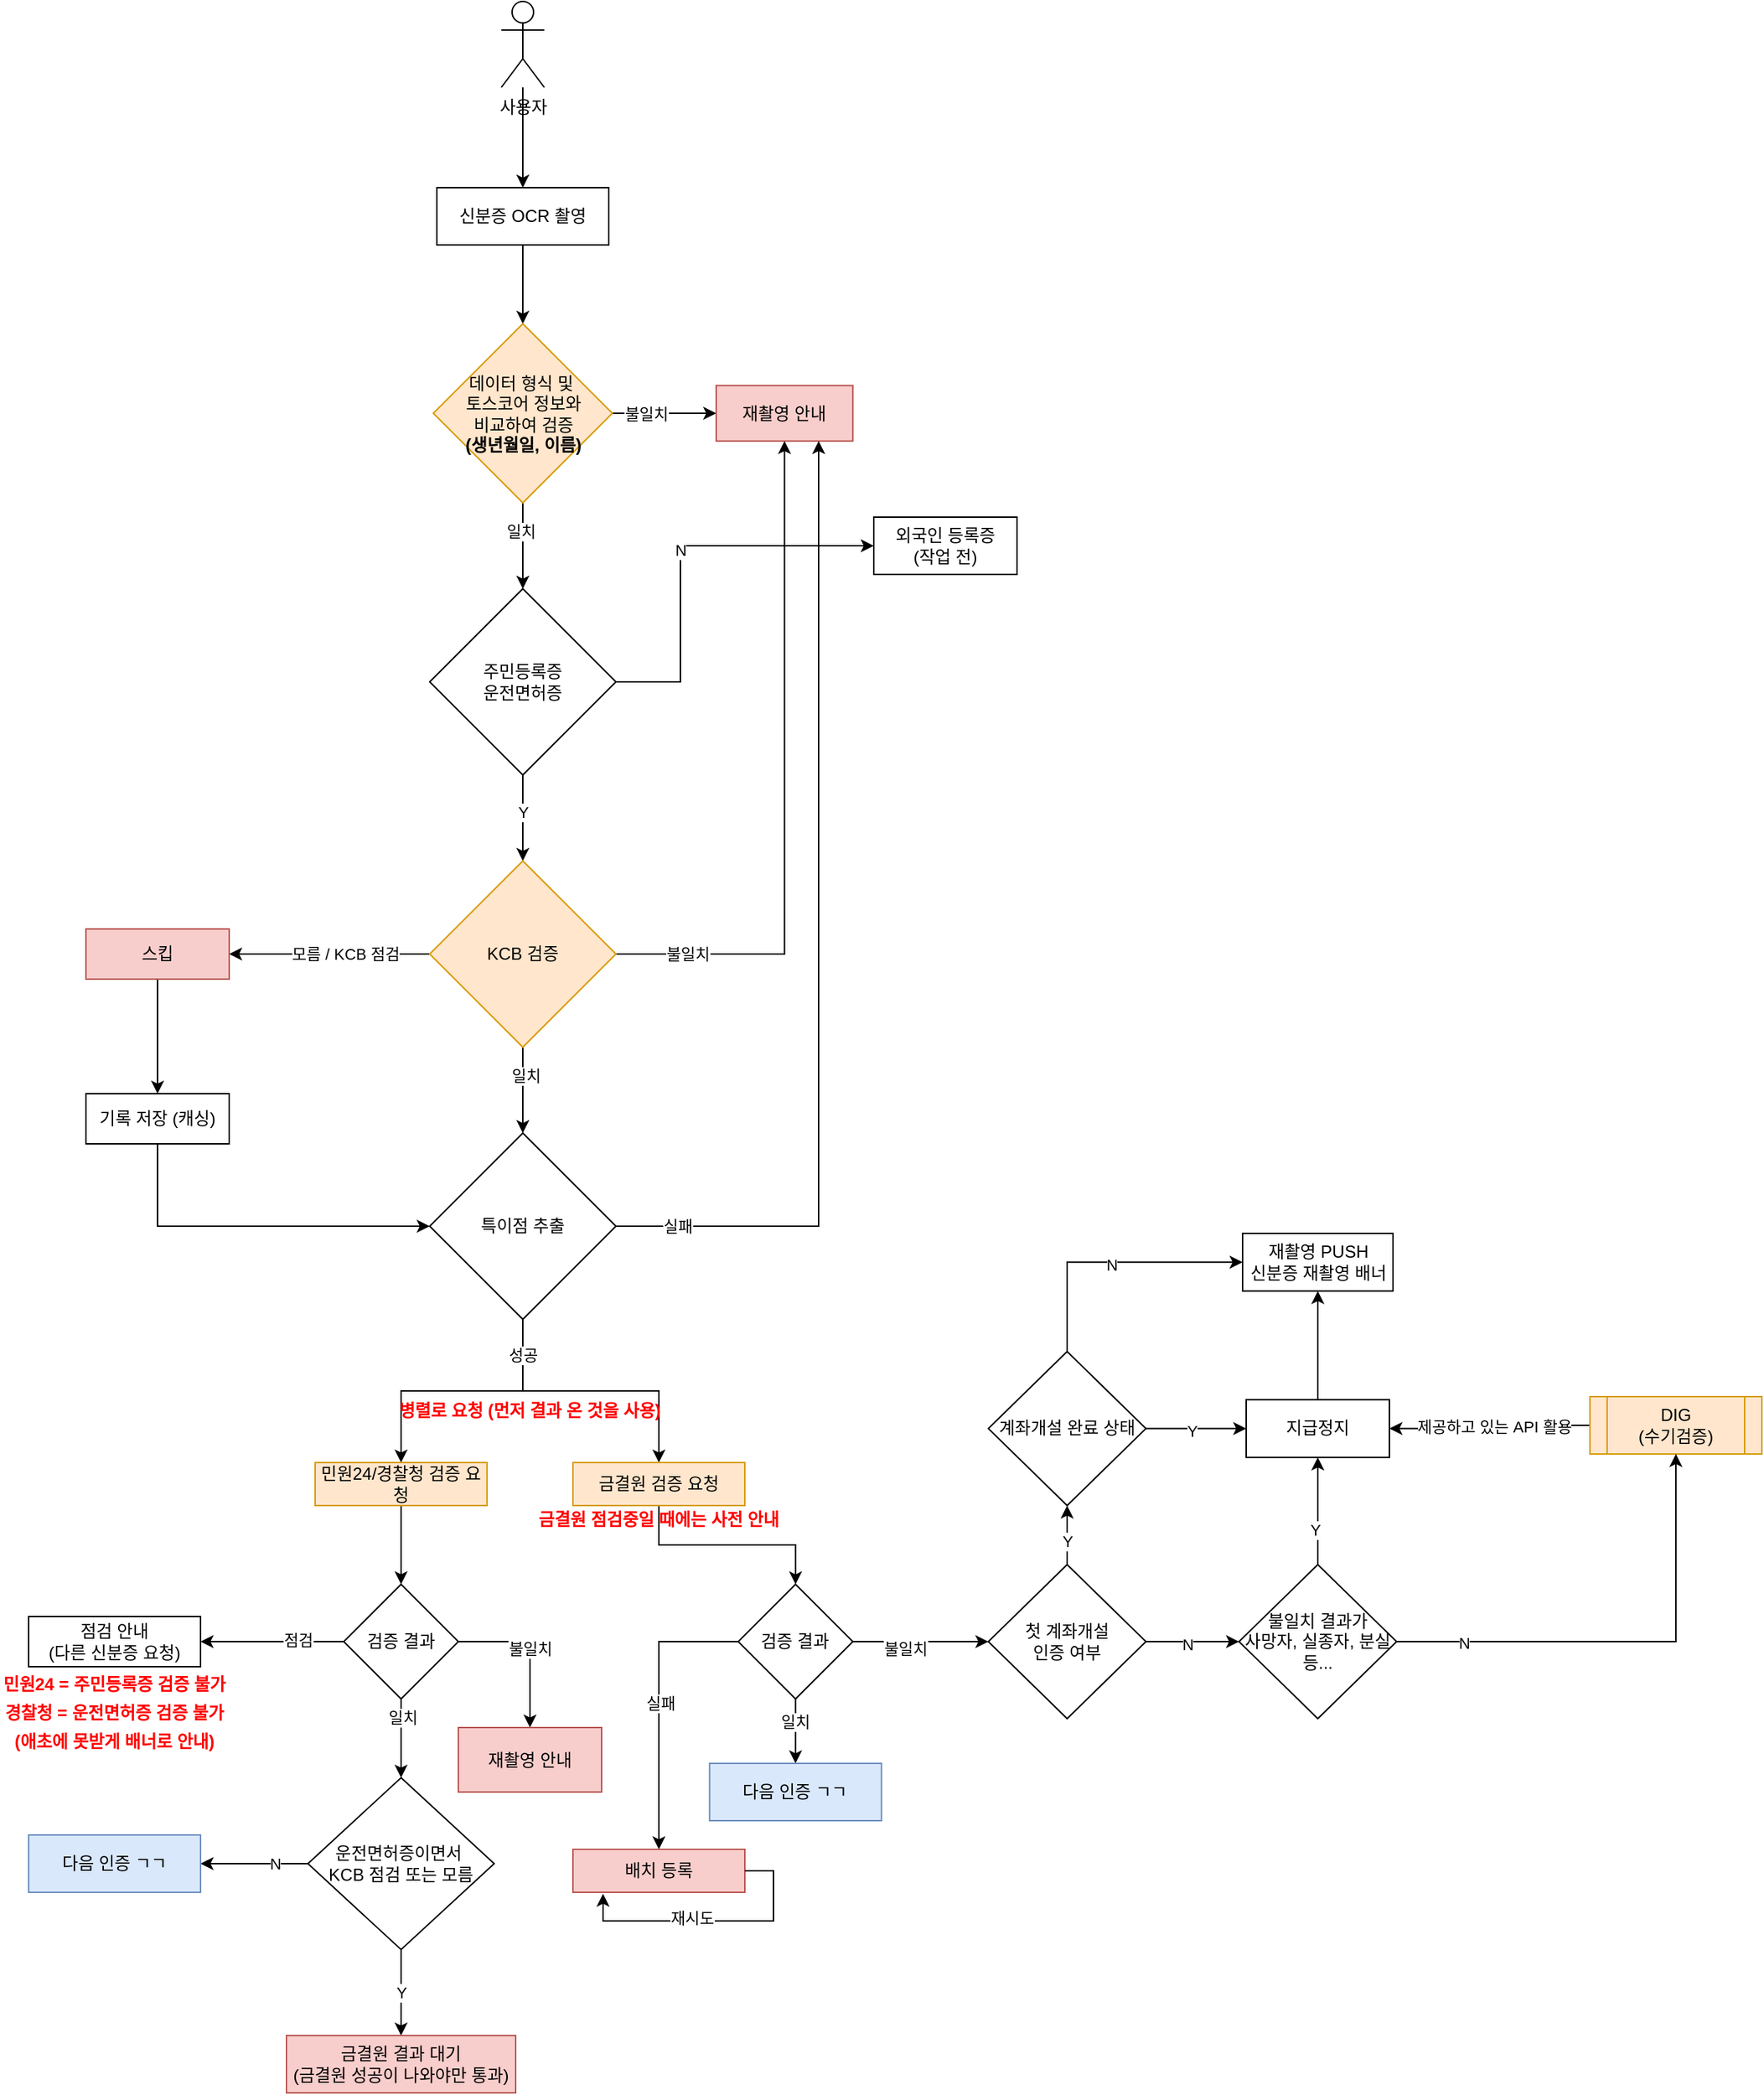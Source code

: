 <mxfile version="14.6.12" type="github">
  <diagram id="C5RBs43oDa-KdzZeNtuy" name="Page-1">
    <mxGraphModel dx="1773" dy="541" grid="1" gridSize="10" guides="1" tooltips="1" connect="1" arrows="1" fold="1" page="1" pageScale="1" pageWidth="827" pageHeight="1169" math="0" shadow="0">
      <root>
        <mxCell id="WIyWlLk6GJQsqaUBKTNV-0" />
        <mxCell id="WIyWlLk6GJQsqaUBKTNV-1" parent="WIyWlLk6GJQsqaUBKTNV-0" />
        <mxCell id="xMfNHaJi8qfaiqYtk1ZG-2" value="" style="edgeStyle=orthogonalEdgeStyle;rounded=0;orthogonalLoop=1;jettySize=auto;html=1;" edge="1" parent="WIyWlLk6GJQsqaUBKTNV-1" source="xMfNHaJi8qfaiqYtk1ZG-0" target="xMfNHaJi8qfaiqYtk1ZG-1">
          <mxGeometry relative="1" as="geometry" />
        </mxCell>
        <mxCell id="xMfNHaJi8qfaiqYtk1ZG-0" value="사용자" style="shape=umlActor;verticalLabelPosition=bottom;verticalAlign=top;html=1;outlineConnect=0;" vertex="1" parent="WIyWlLk6GJQsqaUBKTNV-1">
          <mxGeometry x="220" y="20" width="30" height="60" as="geometry" />
        </mxCell>
        <mxCell id="xMfNHaJi8qfaiqYtk1ZG-4" value="" style="edgeStyle=orthogonalEdgeStyle;rounded=0;orthogonalLoop=1;jettySize=auto;html=1;" edge="1" parent="WIyWlLk6GJQsqaUBKTNV-1" source="xMfNHaJi8qfaiqYtk1ZG-1" target="xMfNHaJi8qfaiqYtk1ZG-3">
          <mxGeometry relative="1" as="geometry" />
        </mxCell>
        <mxCell id="xMfNHaJi8qfaiqYtk1ZG-1" value="신분증 OCR 촬영" style="whiteSpace=wrap;html=1;verticalAlign=middle;" vertex="1" parent="WIyWlLk6GJQsqaUBKTNV-1">
          <mxGeometry x="175" y="150" width="120" height="40" as="geometry" />
        </mxCell>
        <mxCell id="xMfNHaJi8qfaiqYtk1ZG-6" value="" style="edgeStyle=orthogonalEdgeStyle;rounded=0;orthogonalLoop=1;jettySize=auto;html=1;" edge="1" parent="WIyWlLk6GJQsqaUBKTNV-1" source="xMfNHaJi8qfaiqYtk1ZG-3" target="xMfNHaJi8qfaiqYtk1ZG-5">
          <mxGeometry relative="1" as="geometry" />
        </mxCell>
        <mxCell id="xMfNHaJi8qfaiqYtk1ZG-11" value="일치&amp;nbsp;" style="edgeLabel;html=1;align=center;verticalAlign=middle;resizable=0;points=[];" vertex="1" connectable="0" parent="xMfNHaJi8qfaiqYtk1ZG-6">
          <mxGeometry x="0.24" relative="1" as="geometry">
            <mxPoint y="-17" as="offset" />
          </mxGeometry>
        </mxCell>
        <mxCell id="xMfNHaJi8qfaiqYtk1ZG-13" value="" style="edgeStyle=orthogonalEdgeStyle;rounded=0;orthogonalLoop=1;jettySize=auto;html=1;" edge="1" parent="WIyWlLk6GJQsqaUBKTNV-1" source="xMfNHaJi8qfaiqYtk1ZG-3" target="xMfNHaJi8qfaiqYtk1ZG-12">
          <mxGeometry relative="1" as="geometry" />
        </mxCell>
        <mxCell id="xMfNHaJi8qfaiqYtk1ZG-14" value="불일치" style="edgeLabel;html=1;align=center;verticalAlign=middle;resizable=0;points=[];" vertex="1" connectable="0" parent="xMfNHaJi8qfaiqYtk1ZG-13">
          <mxGeometry x="0.248" y="2" relative="1" as="geometry">
            <mxPoint x="-22" y="2" as="offset" />
          </mxGeometry>
        </mxCell>
        <mxCell id="xMfNHaJi8qfaiqYtk1ZG-3" value="데이터 형식 및&amp;nbsp;&lt;br&gt;토스코어 정보와 &lt;br&gt;비교하여 검증&lt;br&gt;&lt;b&gt;(생년월일, 이름)&lt;/b&gt;" style="rhombus;whiteSpace=wrap;html=1;verticalAlign=middle;fillColor=#ffe6cc;strokeColor=#d79b00;" vertex="1" parent="WIyWlLk6GJQsqaUBKTNV-1">
          <mxGeometry x="172.5" y="245" width="125" height="125" as="geometry" />
        </mxCell>
        <mxCell id="xMfNHaJi8qfaiqYtk1ZG-10" value="N" style="edgeStyle=orthogonalEdgeStyle;rounded=0;orthogonalLoop=1;jettySize=auto;html=1;" edge="1" parent="WIyWlLk6GJQsqaUBKTNV-1" source="xMfNHaJi8qfaiqYtk1ZG-5" target="xMfNHaJi8qfaiqYtk1ZG-9">
          <mxGeometry relative="1" as="geometry">
            <Array as="points">
              <mxPoint x="345" y="495" />
              <mxPoint x="345" y="440" />
              <mxPoint x="345" y="440" />
            </Array>
          </mxGeometry>
        </mxCell>
        <mxCell id="xMfNHaJi8qfaiqYtk1ZG-16" value="" style="edgeStyle=orthogonalEdgeStyle;rounded=0;orthogonalLoop=1;jettySize=auto;html=1;" edge="1" parent="WIyWlLk6GJQsqaUBKTNV-1" source="xMfNHaJi8qfaiqYtk1ZG-5" target="xMfNHaJi8qfaiqYtk1ZG-15">
          <mxGeometry relative="1" as="geometry" />
        </mxCell>
        <mxCell id="xMfNHaJi8qfaiqYtk1ZG-17" value="Y" style="edgeLabel;html=1;align=center;verticalAlign=middle;resizable=0;points=[];" vertex="1" connectable="0" parent="xMfNHaJi8qfaiqYtk1ZG-16">
          <mxGeometry x="-0.15" relative="1" as="geometry">
            <mxPoint as="offset" />
          </mxGeometry>
        </mxCell>
        <mxCell id="xMfNHaJi8qfaiqYtk1ZG-5" value="주민등록증&lt;br&gt;운전면허증" style="rhombus;whiteSpace=wrap;html=1;" vertex="1" parent="WIyWlLk6GJQsqaUBKTNV-1">
          <mxGeometry x="170" y="430" width="130" height="130" as="geometry" />
        </mxCell>
        <mxCell id="xMfNHaJi8qfaiqYtk1ZG-9" value="외국인 등록증&lt;br&gt;(작업 전)" style="whiteSpace=wrap;html=1;" vertex="1" parent="WIyWlLk6GJQsqaUBKTNV-1">
          <mxGeometry x="480" y="380" width="100" height="40" as="geometry" />
        </mxCell>
        <mxCell id="xMfNHaJi8qfaiqYtk1ZG-12" value="재촬영 안내" style="whiteSpace=wrap;html=1;fillColor=#f8cecc;strokeColor=#b85450;" vertex="1" parent="WIyWlLk6GJQsqaUBKTNV-1">
          <mxGeometry x="370" y="288.13" width="95.38" height="38.75" as="geometry" />
        </mxCell>
        <mxCell id="xMfNHaJi8qfaiqYtk1ZG-19" value="" style="edgeStyle=orthogonalEdgeStyle;rounded=0;orthogonalLoop=1;jettySize=auto;html=1;" edge="1" parent="WIyWlLk6GJQsqaUBKTNV-1" source="xMfNHaJi8qfaiqYtk1ZG-15" target="xMfNHaJi8qfaiqYtk1ZG-18">
          <mxGeometry relative="1" as="geometry" />
        </mxCell>
        <mxCell id="xMfNHaJi8qfaiqYtk1ZG-20" value="모름 / KCB 점검" style="edgeLabel;html=1;align=center;verticalAlign=middle;resizable=0;points=[];" vertex="1" connectable="0" parent="xMfNHaJi8qfaiqYtk1ZG-19">
          <mxGeometry x="-0.153" relative="1" as="geometry">
            <mxPoint as="offset" />
          </mxGeometry>
        </mxCell>
        <mxCell id="xMfNHaJi8qfaiqYtk1ZG-24" value="" style="edgeStyle=orthogonalEdgeStyle;rounded=0;orthogonalLoop=1;jettySize=auto;html=1;" edge="1" parent="WIyWlLk6GJQsqaUBKTNV-1" source="xMfNHaJi8qfaiqYtk1ZG-15" target="xMfNHaJi8qfaiqYtk1ZG-23">
          <mxGeometry relative="1" as="geometry" />
        </mxCell>
        <mxCell id="xMfNHaJi8qfaiqYtk1ZG-26" value="일치" style="edgeLabel;html=1;align=center;verticalAlign=middle;resizable=0;points=[];" vertex="1" connectable="0" parent="xMfNHaJi8qfaiqYtk1ZG-24">
          <mxGeometry x="-0.333" y="2" relative="1" as="geometry">
            <mxPoint as="offset" />
          </mxGeometry>
        </mxCell>
        <mxCell id="xMfNHaJi8qfaiqYtk1ZG-28" value="" style="edgeStyle=orthogonalEdgeStyle;rounded=0;orthogonalLoop=1;jettySize=auto;html=1;entryX=0.5;entryY=1;entryDx=0;entryDy=0;" edge="1" parent="WIyWlLk6GJQsqaUBKTNV-1" source="xMfNHaJi8qfaiqYtk1ZG-15" target="xMfNHaJi8qfaiqYtk1ZG-12">
          <mxGeometry relative="1" as="geometry">
            <mxPoint x="370" y="685" as="targetPoint" />
          </mxGeometry>
        </mxCell>
        <mxCell id="xMfNHaJi8qfaiqYtk1ZG-29" value="불일치" style="edgeLabel;html=1;align=center;verticalAlign=middle;resizable=0;points=[];" vertex="1" connectable="0" parent="xMfNHaJi8qfaiqYtk1ZG-28">
          <mxGeometry x="-0.224" y="-4" relative="1" as="geometry">
            <mxPoint x="-72" y="67" as="offset" />
          </mxGeometry>
        </mxCell>
        <mxCell id="xMfNHaJi8qfaiqYtk1ZG-15" value="KCB 검증" style="rhombus;whiteSpace=wrap;html=1;fillColor=#ffe6cc;strokeColor=#d79b00;" vertex="1" parent="WIyWlLk6GJQsqaUBKTNV-1">
          <mxGeometry x="170" y="620" width="130" height="130" as="geometry" />
        </mxCell>
        <mxCell id="xMfNHaJi8qfaiqYtk1ZG-22" value="" style="edgeStyle=orthogonalEdgeStyle;rounded=0;orthogonalLoop=1;jettySize=auto;html=1;" edge="1" parent="WIyWlLk6GJQsqaUBKTNV-1" source="xMfNHaJi8qfaiqYtk1ZG-18" target="xMfNHaJi8qfaiqYtk1ZG-21">
          <mxGeometry relative="1" as="geometry" />
        </mxCell>
        <mxCell id="xMfNHaJi8qfaiqYtk1ZG-18" value="스킵" style="whiteSpace=wrap;html=1;fillColor=#f8cecc;strokeColor=#b85450;" vertex="1" parent="WIyWlLk6GJQsqaUBKTNV-1">
          <mxGeometry x="-70" y="667.5" width="100" height="35" as="geometry" />
        </mxCell>
        <mxCell id="xMfNHaJi8qfaiqYtk1ZG-25" style="edgeStyle=orthogonalEdgeStyle;rounded=0;orthogonalLoop=1;jettySize=auto;html=1;entryX=0;entryY=0.5;entryDx=0;entryDy=0;" edge="1" parent="WIyWlLk6GJQsqaUBKTNV-1" source="xMfNHaJi8qfaiqYtk1ZG-21" target="xMfNHaJi8qfaiqYtk1ZG-23">
          <mxGeometry relative="1" as="geometry">
            <Array as="points">
              <mxPoint x="-20" y="875" />
            </Array>
          </mxGeometry>
        </mxCell>
        <mxCell id="xMfNHaJi8qfaiqYtk1ZG-21" value="기록 저장 (캐싱)" style="whiteSpace=wrap;html=1;" vertex="1" parent="WIyWlLk6GJQsqaUBKTNV-1">
          <mxGeometry x="-70" y="782.5" width="100" height="35" as="geometry" />
        </mxCell>
        <mxCell id="xMfNHaJi8qfaiqYtk1ZG-32" style="edgeStyle=orthogonalEdgeStyle;rounded=0;orthogonalLoop=1;jettySize=auto;html=1;entryX=0.75;entryY=1;entryDx=0;entryDy=0;" edge="1" parent="WIyWlLk6GJQsqaUBKTNV-1" source="xMfNHaJi8qfaiqYtk1ZG-23" target="xMfNHaJi8qfaiqYtk1ZG-12">
          <mxGeometry relative="1" as="geometry" />
        </mxCell>
        <mxCell id="xMfNHaJi8qfaiqYtk1ZG-33" value="실패" style="edgeLabel;html=1;align=center;verticalAlign=middle;resizable=0;points=[];" vertex="1" connectable="0" parent="xMfNHaJi8qfaiqYtk1ZG-32">
          <mxGeometry x="-0.875" relative="1" as="geometry">
            <mxPoint as="offset" />
          </mxGeometry>
        </mxCell>
        <mxCell id="xMfNHaJi8qfaiqYtk1ZG-35" value="" style="edgeStyle=orthogonalEdgeStyle;rounded=0;orthogonalLoop=1;jettySize=auto;html=1;" edge="1" parent="WIyWlLk6GJQsqaUBKTNV-1" source="xMfNHaJi8qfaiqYtk1ZG-23" target="xMfNHaJi8qfaiqYtk1ZG-34">
          <mxGeometry relative="1" as="geometry" />
        </mxCell>
        <mxCell id="xMfNHaJi8qfaiqYtk1ZG-36" style="edgeStyle=orthogonalEdgeStyle;rounded=0;orthogonalLoop=1;jettySize=auto;html=1;entryX=0.5;entryY=0;entryDx=0;entryDy=0;" edge="1" parent="WIyWlLk6GJQsqaUBKTNV-1" source="xMfNHaJi8qfaiqYtk1ZG-23" target="xMfNHaJi8qfaiqYtk1ZG-37">
          <mxGeometry relative="1" as="geometry">
            <mxPoint x="300" y="1010" as="targetPoint" />
          </mxGeometry>
        </mxCell>
        <mxCell id="xMfNHaJi8qfaiqYtk1ZG-41" value="성공" style="edgeLabel;html=1;align=center;verticalAlign=middle;resizable=0;points=[];" vertex="1" connectable="0" parent="xMfNHaJi8qfaiqYtk1ZG-36">
          <mxGeometry x="-0.746" relative="1" as="geometry">
            <mxPoint as="offset" />
          </mxGeometry>
        </mxCell>
        <mxCell id="xMfNHaJi8qfaiqYtk1ZG-23" value="특이점 추출" style="rhombus;whiteSpace=wrap;html=1;" vertex="1" parent="WIyWlLk6GJQsqaUBKTNV-1">
          <mxGeometry x="170" y="810" width="130" height="130" as="geometry" />
        </mxCell>
        <mxCell id="xMfNHaJi8qfaiqYtk1ZG-45" value="" style="edgeStyle=orthogonalEdgeStyle;rounded=0;orthogonalLoop=1;jettySize=auto;html=1;fontColor=#FF0000;" edge="1" parent="WIyWlLk6GJQsqaUBKTNV-1" source="xMfNHaJi8qfaiqYtk1ZG-34" target="xMfNHaJi8qfaiqYtk1ZG-44">
          <mxGeometry relative="1" as="geometry" />
        </mxCell>
        <mxCell id="xMfNHaJi8qfaiqYtk1ZG-34" value="민원24/경찰청 검증 요청" style="whiteSpace=wrap;html=1;fillColor=#ffe6cc;strokeColor=#d79b00;" vertex="1" parent="WIyWlLk6GJQsqaUBKTNV-1">
          <mxGeometry x="90" y="1040" width="120" height="30" as="geometry" />
        </mxCell>
        <mxCell id="xMfNHaJi8qfaiqYtk1ZG-47" value="" style="edgeStyle=orthogonalEdgeStyle;rounded=0;orthogonalLoop=1;jettySize=auto;html=1;fontColor=#FF0000;" edge="1" parent="WIyWlLk6GJQsqaUBKTNV-1" source="xMfNHaJi8qfaiqYtk1ZG-37" target="xMfNHaJi8qfaiqYtk1ZG-46">
          <mxGeometry relative="1" as="geometry" />
        </mxCell>
        <mxCell id="xMfNHaJi8qfaiqYtk1ZG-37" value="금결원 검증 요청" style="whiteSpace=wrap;html=1;fillColor=#ffe6cc;strokeColor=#d79b00;" vertex="1" parent="WIyWlLk6GJQsqaUBKTNV-1">
          <mxGeometry x="270" y="1040" width="120" height="30" as="geometry" />
        </mxCell>
        <mxCell id="xMfNHaJi8qfaiqYtk1ZG-42" value="병렬로 요청 (먼저 결과 온 것을 사용)" style="text;html=1;strokeColor=none;fillColor=none;align=center;verticalAlign=middle;whiteSpace=wrap;rounded=0;fontStyle=1;fontColor=#FF0000;" vertex="1" parent="WIyWlLk6GJQsqaUBKTNV-1">
          <mxGeometry x="145" y="994" width="190" height="20" as="geometry" />
        </mxCell>
        <mxCell id="xMfNHaJi8qfaiqYtk1ZG-49" value="" style="edgeStyle=orthogonalEdgeStyle;rounded=0;orthogonalLoop=1;jettySize=auto;html=1;fontColor=#FF0000;" edge="1" parent="WIyWlLk6GJQsqaUBKTNV-1" source="xMfNHaJi8qfaiqYtk1ZG-44" target="xMfNHaJi8qfaiqYtk1ZG-48">
          <mxGeometry relative="1" as="geometry" />
        </mxCell>
        <mxCell id="xMfNHaJi8qfaiqYtk1ZG-50" value="&lt;font color=&quot;#000000&quot;&gt;점검&lt;/font&gt;" style="edgeLabel;html=1;align=center;verticalAlign=middle;resizable=0;points=[];fontColor=#FF0000;" vertex="1" connectable="0" parent="xMfNHaJi8qfaiqYtk1ZG-49">
          <mxGeometry x="-0.36" y="-1" relative="1" as="geometry">
            <mxPoint as="offset" />
          </mxGeometry>
        </mxCell>
        <mxCell id="xMfNHaJi8qfaiqYtk1ZG-56" value="" style="edgeStyle=orthogonalEdgeStyle;rounded=0;orthogonalLoop=1;jettySize=auto;html=1;fontColor=#FF0000;" edge="1" parent="WIyWlLk6GJQsqaUBKTNV-1" source="xMfNHaJi8qfaiqYtk1ZG-44" target="xMfNHaJi8qfaiqYtk1ZG-55">
          <mxGeometry relative="1" as="geometry" />
        </mxCell>
        <mxCell id="xMfNHaJi8qfaiqYtk1ZG-57" value="&lt;font color=&quot;#000000&quot;&gt;&lt;span&gt;일치&lt;/span&gt;&lt;/font&gt;" style="edgeLabel;html=1;align=center;verticalAlign=middle;resizable=0;points=[];fontColor=#FF0000;" vertex="1" connectable="0" parent="xMfNHaJi8qfaiqYtk1ZG-56">
          <mxGeometry x="-0.538" y="1" relative="1" as="geometry">
            <mxPoint as="offset" />
          </mxGeometry>
        </mxCell>
        <mxCell id="xMfNHaJi8qfaiqYtk1ZG-64" value="&lt;font color=&quot;#000000&quot;&gt;불일치&lt;/font&gt;" style="edgeStyle=orthogonalEdgeStyle;rounded=0;orthogonalLoop=1;jettySize=auto;html=1;fontColor=#FF0000;" edge="1" parent="WIyWlLk6GJQsqaUBKTNV-1" source="xMfNHaJi8qfaiqYtk1ZG-44" target="xMfNHaJi8qfaiqYtk1ZG-65">
          <mxGeometry relative="1" as="geometry">
            <mxPoint x="230" y="1230" as="targetPoint" />
            <Array as="points">
              <mxPoint x="240" y="1165" />
            </Array>
          </mxGeometry>
        </mxCell>
        <mxCell id="xMfNHaJi8qfaiqYtk1ZG-44" value="검증 결과" style="rhombus;whiteSpace=wrap;html=1;" vertex="1" parent="WIyWlLk6GJQsqaUBKTNV-1">
          <mxGeometry x="110" y="1125" width="80" height="80" as="geometry" />
        </mxCell>
        <mxCell id="xMfNHaJi8qfaiqYtk1ZG-66" style="edgeStyle=orthogonalEdgeStyle;rounded=0;orthogonalLoop=1;jettySize=auto;html=1;fontColor=#FF0000;exitX=0;exitY=0.5;exitDx=0;exitDy=0;" edge="1" parent="WIyWlLk6GJQsqaUBKTNV-1" source="xMfNHaJi8qfaiqYtk1ZG-46" target="xMfNHaJi8qfaiqYtk1ZG-67">
          <mxGeometry relative="1" as="geometry">
            <mxPoint x="330" y="1280" as="targetPoint" />
            <mxPoint x="330" y="1180" as="sourcePoint" />
          </mxGeometry>
        </mxCell>
        <mxCell id="xMfNHaJi8qfaiqYtk1ZG-68" value="실패" style="edgeLabel;html=1;align=center;verticalAlign=middle;resizable=0;points=[];" vertex="1" connectable="0" parent="xMfNHaJi8qfaiqYtk1ZG-66">
          <mxGeometry x="-0.018" y="1" relative="1" as="geometry">
            <mxPoint as="offset" />
          </mxGeometry>
        </mxCell>
        <mxCell id="xMfNHaJi8qfaiqYtk1ZG-72" style="edgeStyle=orthogonalEdgeStyle;rounded=0;orthogonalLoop=1;jettySize=auto;html=1;fontColor=#000000;" edge="1" parent="WIyWlLk6GJQsqaUBKTNV-1" source="xMfNHaJi8qfaiqYtk1ZG-46" target="xMfNHaJi8qfaiqYtk1ZG-71">
          <mxGeometry relative="1" as="geometry" />
        </mxCell>
        <mxCell id="xMfNHaJi8qfaiqYtk1ZG-73" value="일치" style="edgeLabel;html=1;align=center;verticalAlign=middle;resizable=0;points=[];fontColor=#000000;" vertex="1" connectable="0" parent="xMfNHaJi8qfaiqYtk1ZG-72">
          <mxGeometry x="-0.289" y="-1" relative="1" as="geometry">
            <mxPoint as="offset" />
          </mxGeometry>
        </mxCell>
        <mxCell id="xMfNHaJi8qfaiqYtk1ZG-74" style="edgeStyle=orthogonalEdgeStyle;rounded=0;orthogonalLoop=1;jettySize=auto;html=1;fontColor=#000000;" edge="1" parent="WIyWlLk6GJQsqaUBKTNV-1" source="xMfNHaJi8qfaiqYtk1ZG-46">
          <mxGeometry relative="1" as="geometry">
            <mxPoint x="560" y="1165" as="targetPoint" />
          </mxGeometry>
        </mxCell>
        <mxCell id="xMfNHaJi8qfaiqYtk1ZG-80" value="불일치" style="edgeLabel;html=1;align=center;verticalAlign=middle;resizable=0;points=[];fontColor=#000000;" vertex="1" connectable="0" parent="xMfNHaJi8qfaiqYtk1ZG-74">
          <mxGeometry x="-0.247" y="-5" relative="1" as="geometry">
            <mxPoint as="offset" />
          </mxGeometry>
        </mxCell>
        <mxCell id="xMfNHaJi8qfaiqYtk1ZG-46" value="&lt;span&gt;검증 결과&lt;/span&gt;" style="rhombus;whiteSpace=wrap;html=1;" vertex="1" parent="WIyWlLk6GJQsqaUBKTNV-1">
          <mxGeometry x="385.38" y="1125" width="80" height="80" as="geometry" />
        </mxCell>
        <mxCell id="xMfNHaJi8qfaiqYtk1ZG-48" value="점검 안내 &lt;br&gt;(다른 신분증 요청)" style="whiteSpace=wrap;html=1;" vertex="1" parent="WIyWlLk6GJQsqaUBKTNV-1">
          <mxGeometry x="-110" y="1147.5" width="120" height="35" as="geometry" />
        </mxCell>
        <mxCell id="xMfNHaJi8qfaiqYtk1ZG-53" value="민원24 = 주민등록증 검증 불가" style="text;html=1;strokeColor=none;fillColor=none;align=center;verticalAlign=middle;whiteSpace=wrap;rounded=0;fontColor=#FF0000;fontStyle=1" vertex="1" parent="WIyWlLk6GJQsqaUBKTNV-1">
          <mxGeometry x="-130" y="1185" width="160" height="20" as="geometry" />
        </mxCell>
        <mxCell id="xMfNHaJi8qfaiqYtk1ZG-54" value="경찰청 = 운전면허증 검증 불가" style="text;html=1;strokeColor=none;fillColor=none;align=center;verticalAlign=middle;whiteSpace=wrap;rounded=0;fontColor=#FF0000;fontStyle=1" vertex="1" parent="WIyWlLk6GJQsqaUBKTNV-1">
          <mxGeometry x="-130" y="1205" width="160" height="20" as="geometry" />
        </mxCell>
        <mxCell id="xMfNHaJi8qfaiqYtk1ZG-59" value="" style="edgeStyle=orthogonalEdgeStyle;rounded=0;orthogonalLoop=1;jettySize=auto;html=1;fontColor=#FF0000;" edge="1" parent="WIyWlLk6GJQsqaUBKTNV-1" source="xMfNHaJi8qfaiqYtk1ZG-55" target="xMfNHaJi8qfaiqYtk1ZG-58">
          <mxGeometry relative="1" as="geometry" />
        </mxCell>
        <mxCell id="xMfNHaJi8qfaiqYtk1ZG-60" value="&lt;font color=&quot;#000000&quot;&gt;N&lt;/font&gt;" style="edgeLabel;html=1;align=center;verticalAlign=middle;resizable=0;points=[];fontColor=#FF0000;" vertex="1" connectable="0" parent="xMfNHaJi8qfaiqYtk1ZG-59">
          <mxGeometry x="-0.387" relative="1" as="geometry">
            <mxPoint as="offset" />
          </mxGeometry>
        </mxCell>
        <mxCell id="xMfNHaJi8qfaiqYtk1ZG-62" value="&lt;font color=&quot;#000000&quot;&gt;Y&lt;/font&gt;" style="edgeStyle=orthogonalEdgeStyle;rounded=0;orthogonalLoop=1;jettySize=auto;html=1;fontColor=#FF0000;" edge="1" parent="WIyWlLk6GJQsqaUBKTNV-1" source="xMfNHaJi8qfaiqYtk1ZG-55" target="xMfNHaJi8qfaiqYtk1ZG-61">
          <mxGeometry relative="1" as="geometry" />
        </mxCell>
        <mxCell id="xMfNHaJi8qfaiqYtk1ZG-55" value="운전면허증이면서&amp;nbsp;&lt;br&gt;KCB 점검 또는 모름" style="rhombus;whiteSpace=wrap;html=1;" vertex="1" parent="WIyWlLk6GJQsqaUBKTNV-1">
          <mxGeometry x="85" y="1260" width="130" height="120" as="geometry" />
        </mxCell>
        <mxCell id="xMfNHaJi8qfaiqYtk1ZG-58" value="다음 인증 ㄱㄱ" style="whiteSpace=wrap;html=1;fillColor=#dae8fc;strokeColor=#6c8ebf;" vertex="1" parent="WIyWlLk6GJQsqaUBKTNV-1">
          <mxGeometry x="-110" y="1300" width="120" height="40" as="geometry" />
        </mxCell>
        <mxCell id="xMfNHaJi8qfaiqYtk1ZG-61" value="금결원 결과 대기&lt;br&gt;(금결원 성공이 나와야만 통과)" style="whiteSpace=wrap;html=1;fillColor=#f8cecc;strokeColor=#b85450;" vertex="1" parent="WIyWlLk6GJQsqaUBKTNV-1">
          <mxGeometry x="70" y="1440" width="160" height="40" as="geometry" />
        </mxCell>
        <mxCell id="xMfNHaJi8qfaiqYtk1ZG-65" value="&lt;font color=&quot;#000000&quot;&gt;재촬영 안내&lt;/font&gt;" style="rounded=0;whiteSpace=wrap;html=1;fillColor=#f8cecc;strokeColor=#b85450;" vertex="1" parent="WIyWlLk6GJQsqaUBKTNV-1">
          <mxGeometry x="190" y="1225" width="100" height="45" as="geometry" />
        </mxCell>
        <mxCell id="xMfNHaJi8qfaiqYtk1ZG-67" value="&lt;font color=&quot;#000000&quot;&gt;배치 등록&lt;/font&gt;" style="rounded=0;whiteSpace=wrap;html=1;fillColor=#f8cecc;strokeColor=#b85450;" vertex="1" parent="WIyWlLk6GJQsqaUBKTNV-1">
          <mxGeometry x="270" y="1310" width="120" height="30" as="geometry" />
        </mxCell>
        <mxCell id="xMfNHaJi8qfaiqYtk1ZG-69" style="edgeStyle=orthogonalEdgeStyle;rounded=0;orthogonalLoop=1;jettySize=auto;html=1;entryX=0.175;entryY=1.033;entryDx=0;entryDy=0;entryPerimeter=0;fontColor=#000000;" edge="1" parent="WIyWlLk6GJQsqaUBKTNV-1" source="xMfNHaJi8qfaiqYtk1ZG-67" target="xMfNHaJi8qfaiqYtk1ZG-67">
          <mxGeometry relative="1" as="geometry">
            <Array as="points">
              <mxPoint x="410" y="1325" />
              <mxPoint x="410" y="1360" />
              <mxPoint x="291" y="1360" />
            </Array>
          </mxGeometry>
        </mxCell>
        <mxCell id="xMfNHaJi8qfaiqYtk1ZG-70" value="재시도" style="edgeLabel;html=1;align=center;verticalAlign=middle;resizable=0;points=[];fontColor=#000000;" vertex="1" connectable="0" parent="xMfNHaJi8qfaiqYtk1ZG-69">
          <mxGeometry x="0.161" y="-2" relative="1" as="geometry">
            <mxPoint as="offset" />
          </mxGeometry>
        </mxCell>
        <mxCell id="xMfNHaJi8qfaiqYtk1ZG-71" value="다음 인증 ㄱㄱ" style="whiteSpace=wrap;html=1;fillColor=#dae8fc;strokeColor=#6c8ebf;" vertex="1" parent="WIyWlLk6GJQsqaUBKTNV-1">
          <mxGeometry x="365.38" y="1250" width="120" height="40" as="geometry" />
        </mxCell>
        <mxCell id="xMfNHaJi8qfaiqYtk1ZG-82" value="" style="edgeStyle=orthogonalEdgeStyle;rounded=0;orthogonalLoop=1;jettySize=auto;html=1;fontColor=#000000;" edge="1" parent="WIyWlLk6GJQsqaUBKTNV-1" source="xMfNHaJi8qfaiqYtk1ZG-76" target="xMfNHaJi8qfaiqYtk1ZG-81">
          <mxGeometry relative="1" as="geometry" />
        </mxCell>
        <mxCell id="xMfNHaJi8qfaiqYtk1ZG-95" value="Y" style="edgeLabel;html=1;align=center;verticalAlign=middle;resizable=0;points=[];fontColor=#000000;" vertex="1" connectable="0" parent="xMfNHaJi8qfaiqYtk1ZG-82">
          <mxGeometry x="-0.164" relative="1" as="geometry">
            <mxPoint as="offset" />
          </mxGeometry>
        </mxCell>
        <mxCell id="xMfNHaJi8qfaiqYtk1ZG-97" value="" style="edgeStyle=orthogonalEdgeStyle;rounded=0;orthogonalLoop=1;jettySize=auto;html=1;fontColor=#000000;" edge="1" parent="WIyWlLk6GJQsqaUBKTNV-1" source="xMfNHaJi8qfaiqYtk1ZG-76" target="xMfNHaJi8qfaiqYtk1ZG-96">
          <mxGeometry relative="1" as="geometry" />
        </mxCell>
        <mxCell id="xMfNHaJi8qfaiqYtk1ZG-98" value="N" style="edgeLabel;html=1;align=center;verticalAlign=middle;resizable=0;points=[];fontColor=#000000;" vertex="1" connectable="0" parent="xMfNHaJi8qfaiqYtk1ZG-97">
          <mxGeometry x="-0.125" y="-2" relative="1" as="geometry">
            <mxPoint as="offset" />
          </mxGeometry>
        </mxCell>
        <mxCell id="xMfNHaJi8qfaiqYtk1ZG-76" value="첫 계좌개설 &lt;br&gt;인증 여부" style="rhombus;whiteSpace=wrap;html=1;" vertex="1" parent="WIyWlLk6GJQsqaUBKTNV-1">
          <mxGeometry x="560" y="1111.25" width="110" height="107.5" as="geometry" />
        </mxCell>
        <mxCell id="xMfNHaJi8qfaiqYtk1ZG-86" value="" style="edgeStyle=orthogonalEdgeStyle;rounded=0;orthogonalLoop=1;jettySize=auto;html=1;fontColor=#000000;" edge="1" parent="WIyWlLk6GJQsqaUBKTNV-1" source="xMfNHaJi8qfaiqYtk1ZG-81" target="xMfNHaJi8qfaiqYtk1ZG-85">
          <mxGeometry relative="1" as="geometry" />
        </mxCell>
        <mxCell id="xMfNHaJi8qfaiqYtk1ZG-94" value="Y" style="edgeLabel;html=1;align=center;verticalAlign=middle;resizable=0;points=[];fontColor=#000000;" vertex="1" connectable="0" parent="xMfNHaJi8qfaiqYtk1ZG-86">
          <mxGeometry x="-0.086" y="-1" relative="1" as="geometry">
            <mxPoint as="offset" />
          </mxGeometry>
        </mxCell>
        <mxCell id="xMfNHaJi8qfaiqYtk1ZG-107" style="edgeStyle=orthogonalEdgeStyle;rounded=0;orthogonalLoop=1;jettySize=auto;html=1;entryX=0;entryY=0.5;entryDx=0;entryDy=0;fontColor=#000000;" edge="1" parent="WIyWlLk6GJQsqaUBKTNV-1" source="xMfNHaJi8qfaiqYtk1ZG-81" target="xMfNHaJi8qfaiqYtk1ZG-101">
          <mxGeometry relative="1" as="geometry">
            <Array as="points">
              <mxPoint x="615" y="900" />
            </Array>
          </mxGeometry>
        </mxCell>
        <mxCell id="xMfNHaJi8qfaiqYtk1ZG-108" value="N" style="edgeLabel;html=1;align=center;verticalAlign=middle;resizable=0;points=[];fontColor=#000000;" vertex="1" connectable="0" parent="xMfNHaJi8qfaiqYtk1ZG-107">
          <mxGeometry x="0.01" y="-2" relative="1" as="geometry">
            <mxPoint as="offset" />
          </mxGeometry>
        </mxCell>
        <mxCell id="xMfNHaJi8qfaiqYtk1ZG-81" value="계좌개설 완료 상태" style="rhombus;whiteSpace=wrap;html=1;" vertex="1" parent="WIyWlLk6GJQsqaUBKTNV-1">
          <mxGeometry x="560" y="962.5" width="110" height="107.5" as="geometry" />
        </mxCell>
        <mxCell id="xMfNHaJi8qfaiqYtk1ZG-102" style="edgeStyle=orthogonalEdgeStyle;rounded=0;orthogonalLoop=1;jettySize=auto;html=1;entryX=0.5;entryY=1;entryDx=0;entryDy=0;fontColor=#000000;" edge="1" parent="WIyWlLk6GJQsqaUBKTNV-1" source="xMfNHaJi8qfaiqYtk1ZG-85" target="xMfNHaJi8qfaiqYtk1ZG-101">
          <mxGeometry relative="1" as="geometry" />
        </mxCell>
        <mxCell id="xMfNHaJi8qfaiqYtk1ZG-85" value="지급정지" style="whiteSpace=wrap;html=1;" vertex="1" parent="WIyWlLk6GJQsqaUBKTNV-1">
          <mxGeometry x="740" y="996.13" width="100" height="40.25" as="geometry" />
        </mxCell>
        <mxCell id="xMfNHaJi8qfaiqYtk1ZG-92" style="edgeStyle=orthogonalEdgeStyle;rounded=0;orthogonalLoop=1;jettySize=auto;html=1;entryX=1;entryY=0.5;entryDx=0;entryDy=0;fontColor=#000000;" edge="1" parent="WIyWlLk6GJQsqaUBKTNV-1" source="xMfNHaJi8qfaiqYtk1ZG-90" target="xMfNHaJi8qfaiqYtk1ZG-85">
          <mxGeometry relative="1" as="geometry" />
        </mxCell>
        <mxCell id="xMfNHaJi8qfaiqYtk1ZG-93" value="제공하고 있는 API 활용" style="edgeLabel;html=1;align=center;verticalAlign=middle;resizable=0;points=[];fontColor=#000000;" vertex="1" connectable="0" parent="xMfNHaJi8qfaiqYtk1ZG-92">
          <mxGeometry x="-0.054" y="1" relative="1" as="geometry">
            <mxPoint as="offset" />
          </mxGeometry>
        </mxCell>
        <mxCell id="xMfNHaJi8qfaiqYtk1ZG-90" value="DIG&lt;br&gt;(수기검증)" style="shape=process;whiteSpace=wrap;html=1;backgroundOutline=1;fillColor=#ffe6cc;strokeColor=#d79b00;" vertex="1" parent="WIyWlLk6GJQsqaUBKTNV-1">
          <mxGeometry x="980" y="994" width="120" height="40" as="geometry" />
        </mxCell>
        <mxCell id="xMfNHaJi8qfaiqYtk1ZG-99" style="edgeStyle=orthogonalEdgeStyle;rounded=0;orthogonalLoop=1;jettySize=auto;html=1;entryX=0.5;entryY=1;entryDx=0;entryDy=0;fontColor=#000000;" edge="1" parent="WIyWlLk6GJQsqaUBKTNV-1" source="xMfNHaJi8qfaiqYtk1ZG-96" target="xMfNHaJi8qfaiqYtk1ZG-85">
          <mxGeometry relative="1" as="geometry" />
        </mxCell>
        <mxCell id="xMfNHaJi8qfaiqYtk1ZG-100" value="Y" style="edgeLabel;html=1;align=center;verticalAlign=middle;resizable=0;points=[];fontColor=#000000;" vertex="1" connectable="0" parent="xMfNHaJi8qfaiqYtk1ZG-99">
          <mxGeometry x="-0.326" y="2" relative="1" as="geometry">
            <mxPoint as="offset" />
          </mxGeometry>
        </mxCell>
        <mxCell id="xMfNHaJi8qfaiqYtk1ZG-103" style="edgeStyle=orthogonalEdgeStyle;rounded=0;orthogonalLoop=1;jettySize=auto;html=1;entryX=0.5;entryY=1;entryDx=0;entryDy=0;fontColor=#000000;" edge="1" parent="WIyWlLk6GJQsqaUBKTNV-1" source="xMfNHaJi8qfaiqYtk1ZG-96" target="xMfNHaJi8qfaiqYtk1ZG-90">
          <mxGeometry relative="1" as="geometry" />
        </mxCell>
        <mxCell id="xMfNHaJi8qfaiqYtk1ZG-104" value="N" style="edgeLabel;html=1;align=center;verticalAlign=middle;resizable=0;points=[];fontColor=#000000;" vertex="1" connectable="0" parent="xMfNHaJi8qfaiqYtk1ZG-103">
          <mxGeometry x="-0.711" y="-1" relative="1" as="geometry">
            <mxPoint as="offset" />
          </mxGeometry>
        </mxCell>
        <mxCell id="xMfNHaJi8qfaiqYtk1ZG-96" value="불일치 결과가&lt;br&gt;사망자, 실종자, 분실 등..." style="rhombus;whiteSpace=wrap;html=1;" vertex="1" parent="WIyWlLk6GJQsqaUBKTNV-1">
          <mxGeometry x="735" y="1111.25" width="110" height="107.5" as="geometry" />
        </mxCell>
        <mxCell id="xMfNHaJi8qfaiqYtk1ZG-101" value="재촬영 PUSH&lt;br&gt;신분증 재촬영 배너" style="whiteSpace=wrap;html=1;" vertex="1" parent="WIyWlLk6GJQsqaUBKTNV-1">
          <mxGeometry x="737.5" y="880" width="105" height="40.25" as="geometry" />
        </mxCell>
        <mxCell id="xMfNHaJi8qfaiqYtk1ZG-105" value="(애초에 못받게 배너로 안내)" style="text;html=1;strokeColor=none;fillColor=none;align=center;verticalAlign=middle;whiteSpace=wrap;rounded=0;fontColor=#FF0000;fontStyle=1" vertex="1" parent="WIyWlLk6GJQsqaUBKTNV-1">
          <mxGeometry x="-130" y="1225" width="160" height="20" as="geometry" />
        </mxCell>
        <mxCell id="xMfNHaJi8qfaiqYtk1ZG-106" value="금결원 점검중일 때에는 사전 안내" style="text;html=1;strokeColor=none;fillColor=none;align=center;verticalAlign=middle;whiteSpace=wrap;rounded=0;fontColor=#FF0000;fontStyle=1" vertex="1" parent="WIyWlLk6GJQsqaUBKTNV-1">
          <mxGeometry x="242" y="1070" width="176" height="20" as="geometry" />
        </mxCell>
      </root>
    </mxGraphModel>
  </diagram>
</mxfile>
